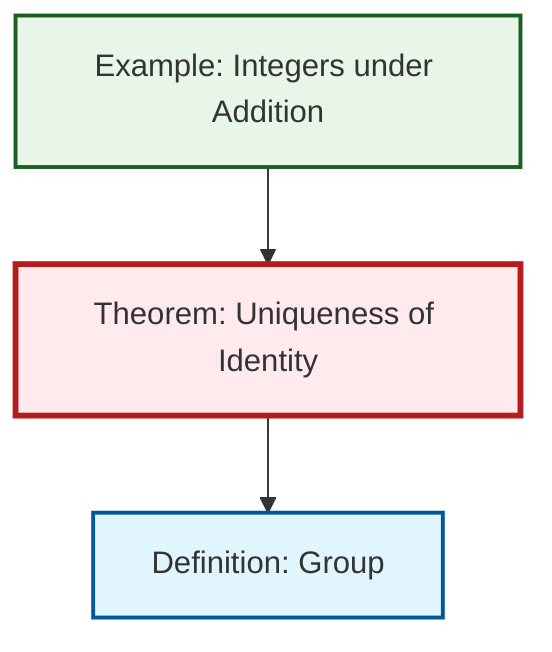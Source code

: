 graph TD
    classDef definition fill:#e1f5fe,stroke:#01579b,stroke-width:2px
    classDef theorem fill:#f3e5f5,stroke:#4a148c,stroke-width:2px
    classDef axiom fill:#fff3e0,stroke:#e65100,stroke-width:2px
    classDef example fill:#e8f5e9,stroke:#1b5e20,stroke-width:2px
    classDef current fill:#ffebee,stroke:#b71c1c,stroke-width:3px
    ex-integers-addition["Example: Integers under Addition"]:::example
    thm-unique-identity["Theorem: Uniqueness of Identity"]:::theorem
    def-group["Definition: Group"]:::definition
    ex-integers-addition --> thm-unique-identity
    thm-unique-identity --> def-group
    class thm-unique-identity current